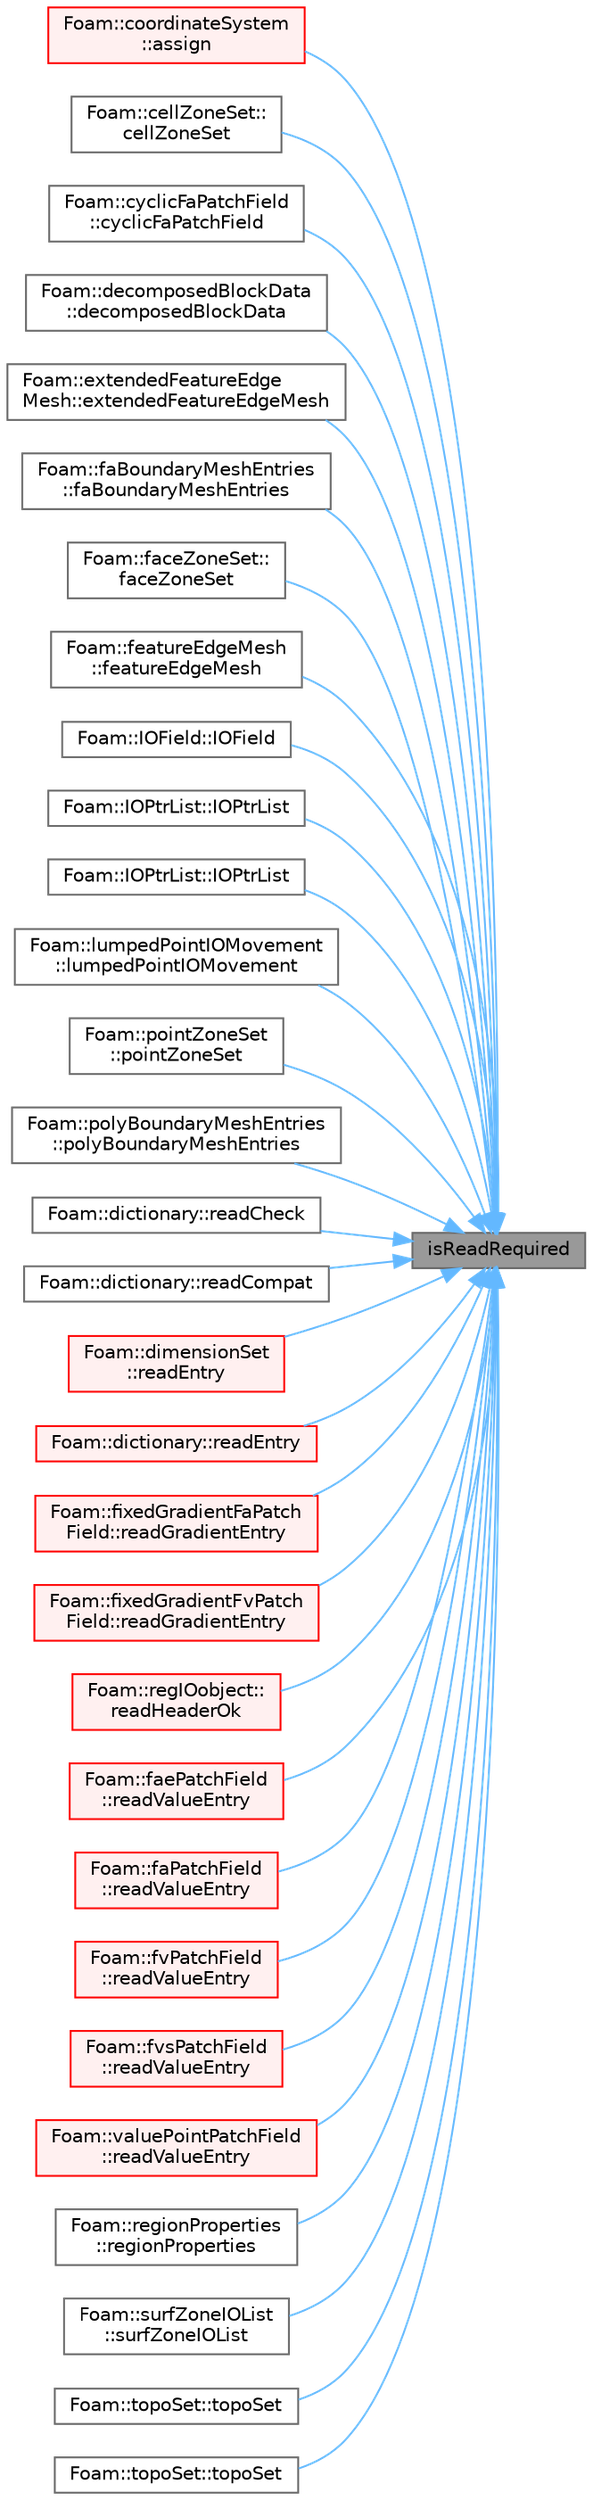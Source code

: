 digraph "isReadRequired"
{
 // LATEX_PDF_SIZE
  bgcolor="transparent";
  edge [fontname=Helvetica,fontsize=10,labelfontname=Helvetica,labelfontsize=10];
  node [fontname=Helvetica,fontsize=10,shape=box,height=0.2,width=0.4];
  rankdir="RL";
  Node1 [id="Node000001",label="isReadRequired",height=0.2,width=0.4,color="gray40", fillcolor="grey60", style="filled", fontcolor="black",tooltip=" "];
  Node1 -> Node2 [id="edge1_Node000001_Node000002",dir="back",color="steelblue1",style="solid",tooltip=" "];
  Node2 [id="Node000002",label="Foam::coordinateSystem\l::assign",height=0.2,width=0.4,color="red", fillcolor="#FFF0F0", style="filled",URL="$classFoam_1_1coordinateSystem.html#ac5bc9f358ebb904568fe56abaf7ff92f",tooltip=" "];
  Node1 -> Node5 [id="edge2_Node000001_Node000005",dir="back",color="steelblue1",style="solid",tooltip=" "];
  Node5 [id="Node000005",label="Foam::cellZoneSet::\lcellZoneSet",height=0.2,width=0.4,color="grey40", fillcolor="white", style="filled",URL="$classFoam_1_1cellZoneSet.html#ac14a8c4db1be093a2395e1475f870694",tooltip=" "];
  Node1 -> Node6 [id="edge3_Node000001_Node000006",dir="back",color="steelblue1",style="solid",tooltip=" "];
  Node6 [id="Node000006",label="Foam::cyclicFaPatchField\l::cyclicFaPatchField",height=0.2,width=0.4,color="grey40", fillcolor="white", style="filled",URL="$classFoam_1_1cyclicFaPatchField.html#adf257db8112dc50626719087355f45cd",tooltip=" "];
  Node1 -> Node7 [id="edge4_Node000001_Node000007",dir="back",color="steelblue1",style="solid",tooltip=" "];
  Node7 [id="Node000007",label="Foam::decomposedBlockData\l::decomposedBlockData",height=0.2,width=0.4,color="grey40", fillcolor="white", style="filled",URL="$classFoam_1_1decomposedBlockData.html#aa74da5106687bb49d709660a95e83170",tooltip=" "];
  Node1 -> Node8 [id="edge5_Node000001_Node000008",dir="back",color="steelblue1",style="solid",tooltip=" "];
  Node8 [id="Node000008",label="Foam::extendedFeatureEdge\lMesh::extendedFeatureEdgeMesh",height=0.2,width=0.4,color="grey40", fillcolor="white", style="filled",URL="$classFoam_1_1extendedFeatureEdgeMesh.html#ab8e2bfd52f51021eec681c093a78bf7b",tooltip=" "];
  Node1 -> Node9 [id="edge6_Node000001_Node000009",dir="back",color="steelblue1",style="solid",tooltip=" "];
  Node9 [id="Node000009",label="Foam::faBoundaryMeshEntries\l::faBoundaryMeshEntries",height=0.2,width=0.4,color="grey40", fillcolor="white", style="filled",URL="$classFoam_1_1faBoundaryMeshEntries.html#a96919ba59702cd422273792975fa4cc8",tooltip=" "];
  Node1 -> Node10 [id="edge7_Node000001_Node000010",dir="back",color="steelblue1",style="solid",tooltip=" "];
  Node10 [id="Node000010",label="Foam::faceZoneSet::\lfaceZoneSet",height=0.2,width=0.4,color="grey40", fillcolor="white", style="filled",URL="$classFoam_1_1faceZoneSet.html#a4fc61c4daa2a4a66b736f7ecdef36434",tooltip=" "];
  Node1 -> Node11 [id="edge8_Node000001_Node000011",dir="back",color="steelblue1",style="solid",tooltip=" "];
  Node11 [id="Node000011",label="Foam::featureEdgeMesh\l::featureEdgeMesh",height=0.2,width=0.4,color="grey40", fillcolor="white", style="filled",URL="$classFoam_1_1featureEdgeMesh.html#a7a53d15d141d0e33f9a731001cef160d",tooltip=" "];
  Node1 -> Node12 [id="edge9_Node000001_Node000012",dir="back",color="steelblue1",style="solid",tooltip=" "];
  Node12 [id="Node000012",label="Foam::IOField::IOField",height=0.2,width=0.4,color="grey40", fillcolor="white", style="filled",URL="$classFoam_1_1IOField.html#a43d22a364a760db931657bd12fbca7d7",tooltip=" "];
  Node1 -> Node13 [id="edge10_Node000001_Node000013",dir="back",color="steelblue1",style="solid",tooltip=" "];
  Node13 [id="Node000013",label="Foam::IOPtrList::IOPtrList",height=0.2,width=0.4,color="grey40", fillcolor="white", style="filled",URL="$classFoam_1_1IOPtrList.html#a8dd40f89d599f76387b227f0240da0ee",tooltip=" "];
  Node1 -> Node14 [id="edge11_Node000001_Node000014",dir="back",color="steelblue1",style="solid",tooltip=" "];
  Node14 [id="Node000014",label="Foam::IOPtrList::IOPtrList",height=0.2,width=0.4,color="grey40", fillcolor="white", style="filled",URL="$classFoam_1_1IOPtrList.html#ab5ca2e346b266921b598ea6348174a8b",tooltip=" "];
  Node1 -> Node15 [id="edge12_Node000001_Node000015",dir="back",color="steelblue1",style="solid",tooltip=" "];
  Node15 [id="Node000015",label="Foam::lumpedPointIOMovement\l::lumpedPointIOMovement",height=0.2,width=0.4,color="grey40", fillcolor="white", style="filled",URL="$classFoam_1_1lumpedPointIOMovement.html#a44a46cbeb65e77a5f89bbedc1df5742f",tooltip=" "];
  Node1 -> Node16 [id="edge13_Node000001_Node000016",dir="back",color="steelblue1",style="solid",tooltip=" "];
  Node16 [id="Node000016",label="Foam::pointZoneSet\l::pointZoneSet",height=0.2,width=0.4,color="grey40", fillcolor="white", style="filled",URL="$classFoam_1_1pointZoneSet.html#a7732ac5b7abeef8db88fe566b784d6cb",tooltip=" "];
  Node1 -> Node17 [id="edge14_Node000001_Node000017",dir="back",color="steelblue1",style="solid",tooltip=" "];
  Node17 [id="Node000017",label="Foam::polyBoundaryMeshEntries\l::polyBoundaryMeshEntries",height=0.2,width=0.4,color="grey40", fillcolor="white", style="filled",URL="$classFoam_1_1polyBoundaryMeshEntries.html#a5b7a1659b97cfcf3ef93ca651e3e336d",tooltip=" "];
  Node1 -> Node18 [id="edge15_Node000001_Node000018",dir="back",color="steelblue1",style="solid",tooltip=" "];
  Node18 [id="Node000018",label="Foam::dictionary::readCheck",height=0.2,width=0.4,color="grey40", fillcolor="white", style="filled",URL="$classFoam_1_1dictionary.html#a3e8de1689519d962857b636dedaa7108",tooltip=" "];
  Node1 -> Node19 [id="edge16_Node000001_Node000019",dir="back",color="steelblue1",style="solid",tooltip=" "];
  Node19 [id="Node000019",label="Foam::dictionary::readCompat",height=0.2,width=0.4,color="grey40", fillcolor="white", style="filled",URL="$classFoam_1_1dictionary.html#aa142499e7c6a47b7fb9e231268b8ef7e",tooltip=" "];
  Node1 -> Node20 [id="edge17_Node000001_Node000020",dir="back",color="steelblue1",style="solid",tooltip=" "];
  Node20 [id="Node000020",label="Foam::dimensionSet\l::readEntry",height=0.2,width=0.4,color="red", fillcolor="#FFF0F0", style="filled",URL="$classFoam_1_1dimensionSet.html#a6f986460329c520a2b4d53b000dcf755",tooltip=" "];
  Node1 -> Node23 [id="edge18_Node000001_Node000023",dir="back",color="steelblue1",style="solid",tooltip=" "];
  Node23 [id="Node000023",label="Foam::dictionary::readEntry",height=0.2,width=0.4,color="red", fillcolor="#FFF0F0", style="filled",URL="$classFoam_1_1dictionary.html#a32e06812ab7dedd7ffe59fc7d8102346",tooltip=" "];
  Node1 -> Node116 [id="edge19_Node000001_Node000116",dir="back",color="steelblue1",style="solid",tooltip=" "];
  Node116 [id="Node000116",label="Foam::fixedGradientFaPatch\lField::readGradientEntry",height=0.2,width=0.4,color="red", fillcolor="#FFF0F0", style="filled",URL="$classFoam_1_1fixedGradientFaPatchField.html#a80a3e351e03780e002035e2bc1d447c8",tooltip=" "];
  Node1 -> Node118 [id="edge20_Node000001_Node000118",dir="back",color="steelblue1",style="solid",tooltip=" "];
  Node118 [id="Node000118",label="Foam::fixedGradientFvPatch\lField::readGradientEntry",height=0.2,width=0.4,color="red", fillcolor="#FFF0F0", style="filled",URL="$classFoam_1_1fixedGradientFvPatchField.html#a80a3e351e03780e002035e2bc1d447c8",tooltip=" "];
  Node1 -> Node120 [id="edge21_Node000001_Node000120",dir="back",color="steelblue1",style="solid",tooltip=" "];
  Node120 [id="Node000120",label="Foam::regIOobject::\lreadHeaderOk",height=0.2,width=0.4,color="red", fillcolor="#FFF0F0", style="filled",URL="$classFoam_1_1regIOobject.html#aeb3721db7d7d65ee3df77f8e8b6d1b72",tooltip=" "];
  Node1 -> Node133 [id="edge22_Node000001_Node000133",dir="back",color="steelblue1",style="solid",tooltip=" "];
  Node133 [id="Node000133",label="Foam::faePatchField\l::readValueEntry",height=0.2,width=0.4,color="red", fillcolor="#FFF0F0", style="filled",URL="$classFoam_1_1faePatchField.html#acc37ee6906b724e1f390ed08e55df367",tooltip=" "];
  Node1 -> Node135 [id="edge23_Node000001_Node000135",dir="back",color="steelblue1",style="solid",tooltip=" "];
  Node135 [id="Node000135",label="Foam::faPatchField\l::readValueEntry",height=0.2,width=0.4,color="red", fillcolor="#FFF0F0", style="filled",URL="$classFoam_1_1faPatchField.html#acc37ee6906b724e1f390ed08e55df367",tooltip=" "];
  Node1 -> Node144 [id="edge24_Node000001_Node000144",dir="back",color="steelblue1",style="solid",tooltip=" "];
  Node144 [id="Node000144",label="Foam::fvPatchField\l::readValueEntry",height=0.2,width=0.4,color="red", fillcolor="#FFF0F0", style="filled",URL="$classFoam_1_1fvPatchField.html#acc37ee6906b724e1f390ed08e55df367",tooltip=" "];
  Node1 -> Node175 [id="edge25_Node000001_Node000175",dir="back",color="steelblue1",style="solid",tooltip=" "];
  Node175 [id="Node000175",label="Foam::fvsPatchField\l::readValueEntry",height=0.2,width=0.4,color="red", fillcolor="#FFF0F0", style="filled",URL="$classFoam_1_1fvsPatchField.html#acc37ee6906b724e1f390ed08e55df367",tooltip=" "];
  Node1 -> Node177 [id="edge26_Node000001_Node000177",dir="back",color="steelblue1",style="solid",tooltip=" "];
  Node177 [id="Node000177",label="Foam::valuePointPatchField\l::readValueEntry",height=0.2,width=0.4,color="red", fillcolor="#FFF0F0", style="filled",URL="$classFoam_1_1valuePointPatchField.html#acc37ee6906b724e1f390ed08e55df367",tooltip=" "];
  Node1 -> Node180 [id="edge27_Node000001_Node000180",dir="back",color="steelblue1",style="solid",tooltip=" "];
  Node180 [id="Node000180",label="Foam::regionProperties\l::regionProperties",height=0.2,width=0.4,color="grey40", fillcolor="white", style="filled",URL="$classFoam_1_1regionProperties.html#a38692393bda2e9c255feb6e000473f21",tooltip=" "];
  Node1 -> Node181 [id="edge28_Node000001_Node000181",dir="back",color="steelblue1",style="solid",tooltip=" "];
  Node181 [id="Node000181",label="Foam::surfZoneIOList\l::surfZoneIOList",height=0.2,width=0.4,color="grey40", fillcolor="white", style="filled",URL="$classFoam_1_1surfZoneIOList.html#a07bd8dd64b1a5f82be9edf505ef2d548",tooltip=" "];
  Node1 -> Node182 [id="edge29_Node000001_Node000182",dir="back",color="steelblue1",style="solid",tooltip=" "];
  Node182 [id="Node000182",label="Foam::topoSet::topoSet",height=0.2,width=0.4,color="grey40", fillcolor="white", style="filled",URL="$classFoam_1_1topoSet.html#a654f4ad68bb3e43d559c422f128862c3",tooltip=" "];
  Node1 -> Node183 [id="edge30_Node000001_Node000183",dir="back",color="steelblue1",style="solid",tooltip=" "];
  Node183 [id="Node000183",label="Foam::topoSet::topoSet",height=0.2,width=0.4,color="grey40", fillcolor="white", style="filled",URL="$classFoam_1_1topoSet.html#a5df93a39c5962b580466b64efa5fdd26",tooltip=" "];
}
